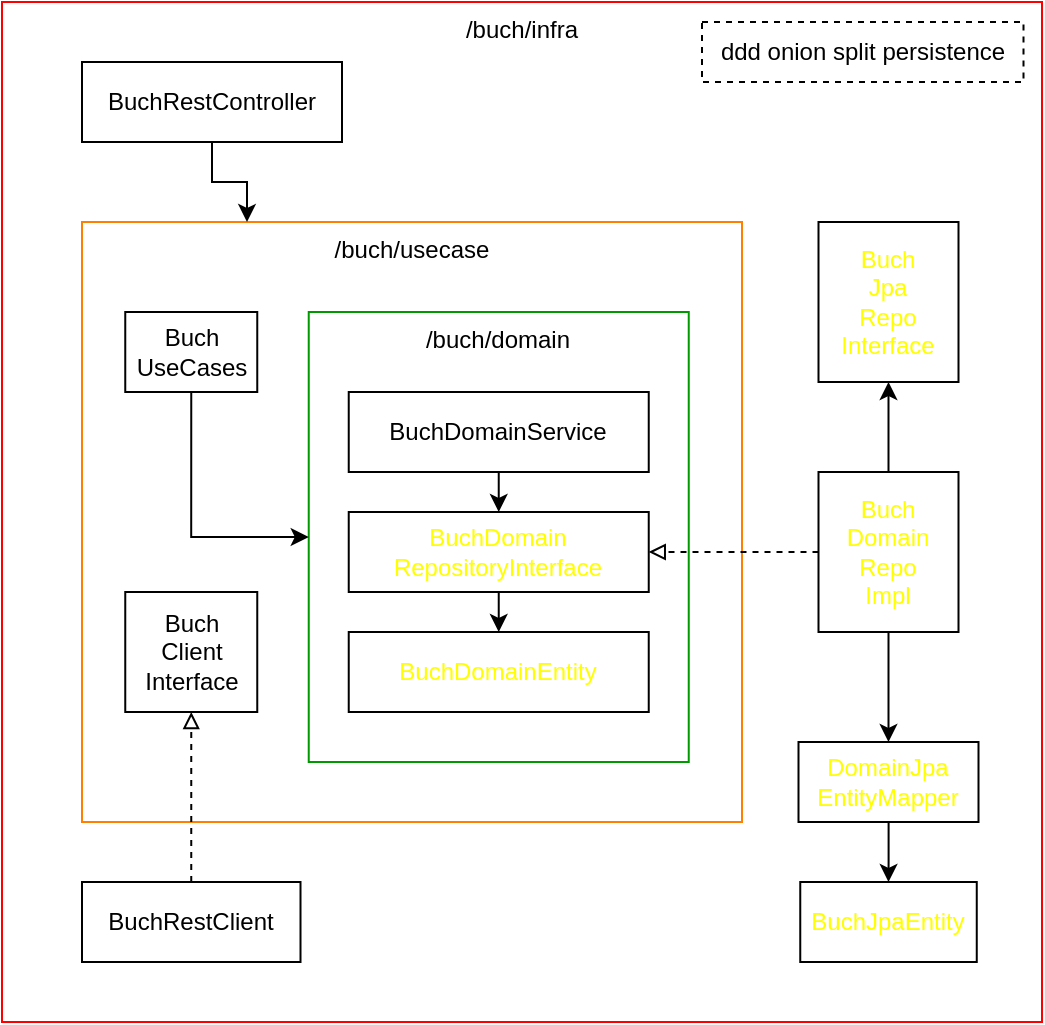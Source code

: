 <mxfile version="28.1.2">
  <diagram name="Seite-1" id="NrbdtOU8l5xmAe7ymhUr">
    <mxGraphModel dx="1044" dy="-596" grid="1" gridSize="10" guides="1" tooltips="1" connect="1" arrows="1" fold="1" page="1" pageScale="1" pageWidth="827" pageHeight="1169" math="0" shadow="0">
      <root>
        <mxCell id="0" />
        <mxCell id="1" parent="0" />
        <mxCell id="a6-sa-Pfjen3ggbp_8G2-95" value="/buch/infra" style="rounded=0;whiteSpace=wrap;html=1;labelPosition=center;verticalLabelPosition=middle;align=center;verticalAlign=top;strokeColor=#FF0000;fillColor=default;fillStyle=auto;gradientColor=none;glass=0;shadow=0;" parent="1" vertex="1">
          <mxGeometry x="180" y="1470" width="520" height="510" as="geometry" />
        </mxCell>
        <mxCell id="a6-sa-Pfjen3ggbp_8G2-96" value="/buch/usecase" style="rounded=0;whiteSpace=wrap;html=1;labelPosition=center;verticalLabelPosition=middle;align=center;verticalAlign=top;strokeColor=#FF8000;fillColor=none;fillStyle=hatch;" parent="1" vertex="1">
          <mxGeometry x="220" y="1580" width="330" height="300" as="geometry" />
        </mxCell>
        <mxCell id="a6-sa-Pfjen3ggbp_8G2-97" value="/buch/domain" style="rounded=0;whiteSpace=wrap;html=1;labelPosition=center;verticalLabelPosition=middle;align=center;verticalAlign=top;strokeColor=#009900;fillColor=none;fillStyle=hatch;" parent="1" vertex="1">
          <mxGeometry x="333.37" y="1625" width="190" height="225" as="geometry" />
        </mxCell>
        <mxCell id="GYifdRyiMEX0iVYJ0IQw-9" style="edgeStyle=orthogonalEdgeStyle;rounded=0;orthogonalLoop=1;jettySize=auto;html=1;exitX=0.5;exitY=1;exitDx=0;exitDy=0;entryX=0.25;entryY=0;entryDx=0;entryDy=0;" edge="1" parent="1" source="a6-sa-Pfjen3ggbp_8G2-100" target="a6-sa-Pfjen3ggbp_8G2-96">
          <mxGeometry relative="1" as="geometry" />
        </mxCell>
        <mxCell id="a6-sa-Pfjen3ggbp_8G2-100" value="BuchRestController" style="rounded=0;whiteSpace=wrap;html=1;labelPosition=center;verticalLabelPosition=middle;align=center;verticalAlign=middle;" parent="1" vertex="1">
          <mxGeometry x="220" y="1500" width="130" height="40" as="geometry" />
        </mxCell>
        <mxCell id="a6-sa-Pfjen3ggbp_8G2-101" style="edgeStyle=orthogonalEdgeStyle;rounded=0;orthogonalLoop=1;jettySize=auto;html=1;exitX=0.5;exitY=1;exitDx=0;exitDy=0;entryX=0.5;entryY=0;entryDx=0;entryDy=0;" parent="1" source="a6-sa-Pfjen3ggbp_8G2-102" target="a6-sa-Pfjen3ggbp_8G2-104" edge="1">
          <mxGeometry relative="1" as="geometry" />
        </mxCell>
        <mxCell id="a6-sa-Pfjen3ggbp_8G2-102" value="BuchDomainService" style="rounded=0;whiteSpace=wrap;html=1;labelPosition=center;verticalLabelPosition=middle;align=center;verticalAlign=middle;fontStyle=0" parent="1" vertex="1">
          <mxGeometry x="353.37" y="1665" width="150" height="40" as="geometry" />
        </mxCell>
        <mxCell id="a6-sa-Pfjen3ggbp_8G2-103" style="edgeStyle=orthogonalEdgeStyle;rounded=0;orthogonalLoop=1;jettySize=auto;html=1;exitX=0.5;exitY=1;exitDx=0;exitDy=0;entryX=0.5;entryY=0;entryDx=0;entryDy=0;" parent="1" source="a6-sa-Pfjen3ggbp_8G2-104" target="a6-sa-Pfjen3ggbp_8G2-105" edge="1">
          <mxGeometry relative="1" as="geometry" />
        </mxCell>
        <mxCell id="a6-sa-Pfjen3ggbp_8G2-104" value="BuchDomain&lt;div&gt;Repository&lt;span style=&quot;background-color: transparent;&quot;&gt;Interface&lt;/span&gt;&lt;/div&gt;" style="rounded=0;whiteSpace=wrap;html=1;labelPosition=center;verticalLabelPosition=middle;align=center;verticalAlign=middle;fontStyle=0;fontColor=#FFFF00;" parent="1" vertex="1">
          <mxGeometry x="353.37" y="1725" width="150" height="40" as="geometry" />
        </mxCell>
        <mxCell id="a6-sa-Pfjen3ggbp_8G2-105" value="BuchDomainEntity" style="rounded=0;whiteSpace=wrap;html=1;labelPosition=center;verticalLabelPosition=middle;align=center;verticalAlign=middle;fontStyle=0;fontColor=#FFFF00;" parent="1" vertex="1">
          <mxGeometry x="353.37" y="1785" width="150" height="40" as="geometry" />
        </mxCell>
        <mxCell id="GYifdRyiMEX0iVYJ0IQw-4" style="edgeStyle=orthogonalEdgeStyle;rounded=0;orthogonalLoop=1;jettySize=auto;html=1;exitX=0.5;exitY=0;exitDx=0;exitDy=0;entryX=0.5;entryY=1;entryDx=0;entryDy=0;dashed=1;endArrow=block;endFill=0;" edge="1" parent="1" source="a6-sa-Pfjen3ggbp_8G2-106" target="a6-sa-Pfjen3ggbp_8G2-112">
          <mxGeometry relative="1" as="geometry" />
        </mxCell>
        <mxCell id="a6-sa-Pfjen3ggbp_8G2-106" value="BuchRestClient" style="rounded=0;whiteSpace=wrap;html=1;labelPosition=center;verticalLabelPosition=middle;align=center;verticalAlign=middle;" parent="1" vertex="1">
          <mxGeometry x="220" y="1910" width="109.25" height="40" as="geometry" />
        </mxCell>
        <mxCell id="GYifdRyiMEX0iVYJ0IQw-12" style="edgeStyle=orthogonalEdgeStyle;rounded=0;orthogonalLoop=1;jettySize=auto;html=1;exitX=0.5;exitY=1;exitDx=0;exitDy=0;entryX=0;entryY=0.5;entryDx=0;entryDy=0;" edge="1" parent="1" source="a6-sa-Pfjen3ggbp_8G2-108" target="a6-sa-Pfjen3ggbp_8G2-97">
          <mxGeometry relative="1" as="geometry" />
        </mxCell>
        <mxCell id="a6-sa-Pfjen3ggbp_8G2-108" value="Buch&lt;div&gt;UseCases&lt;/div&gt;" style="rounded=0;whiteSpace=wrap;html=1;labelPosition=center;verticalLabelPosition=middle;align=center;verticalAlign=middle;fontStyle=0" parent="1" vertex="1">
          <mxGeometry x="241.63" y="1625" width="66" height="40" as="geometry" />
        </mxCell>
        <mxCell id="a6-sa-Pfjen3ggbp_8G2-112" value="Buch&lt;div&gt;Client&lt;div&gt;Interface&lt;/div&gt;&lt;/div&gt;" style="rounded=0;whiteSpace=wrap;html=1;labelPosition=center;verticalLabelPosition=middle;align=center;verticalAlign=middle;fontStyle=0" parent="1" vertex="1">
          <mxGeometry x="241.63" y="1765" width="66" height="60" as="geometry" />
        </mxCell>
        <mxCell id="a6-sa-Pfjen3ggbp_8G2-113" value="BuchJpaEntity" style="rounded=0;whiteSpace=wrap;html=1;labelPosition=center;verticalLabelPosition=middle;align=center;verticalAlign=middle;fontStyle=0;fontColor=#FFFF00;" parent="1" vertex="1">
          <mxGeometry x="579.13" y="1910" width="88.25" height="40" as="geometry" />
        </mxCell>
        <mxCell id="a6-sa-Pfjen3ggbp_8G2-114" value="Buch&lt;div&gt;Jpa&lt;div&gt;Repo&lt;/div&gt;&lt;div&gt;&lt;span style=&quot;background-color: transparent;&quot;&gt;Interface&lt;/span&gt;&lt;/div&gt;&lt;/div&gt;" style="rounded=0;whiteSpace=wrap;html=1;labelPosition=center;verticalLabelPosition=middle;align=center;verticalAlign=middle;fontStyle=0;fontColor=#FFFF00;" parent="1" vertex="1">
          <mxGeometry x="588.25" y="1580" width="70" height="80" as="geometry" />
        </mxCell>
        <mxCell id="GYifdRyiMEX0iVYJ0IQw-16" value="" style="edgeStyle=orthogonalEdgeStyle;rounded=0;orthogonalLoop=1;jettySize=auto;html=1;" edge="1" parent="1" source="a6-sa-Pfjen3ggbp_8G2-115" target="a6-sa-Pfjen3ggbp_8G2-113">
          <mxGeometry relative="1" as="geometry" />
        </mxCell>
        <mxCell id="a6-sa-Pfjen3ggbp_8G2-115" value="&lt;div&gt;DomainJpa&lt;/div&gt;EntityMapper" style="rounded=0;whiteSpace=wrap;html=1;labelPosition=center;verticalLabelPosition=middle;align=center;verticalAlign=middle;fontStyle=0;fontColor=#FFFF00;" parent="1" vertex="1">
          <mxGeometry x="578.25" y="1840" width="90" height="40" as="geometry" />
        </mxCell>
        <mxCell id="GYifdRyiMEX0iVYJ0IQw-3" style="edgeStyle=orthogonalEdgeStyle;rounded=0;orthogonalLoop=1;jettySize=auto;html=1;exitX=0;exitY=0.5;exitDx=0;exitDy=0;entryX=1;entryY=0.5;entryDx=0;entryDy=0;dashed=1;endArrow=block;endFill=0;" edge="1" parent="1" source="GYifdRyiMEX0iVYJ0IQw-1" target="a6-sa-Pfjen3ggbp_8G2-104">
          <mxGeometry relative="1" as="geometry" />
        </mxCell>
        <mxCell id="GYifdRyiMEX0iVYJ0IQw-5" value="" style="edgeStyle=orthogonalEdgeStyle;rounded=0;orthogonalLoop=1;jettySize=auto;html=1;" edge="1" parent="1" source="GYifdRyiMEX0iVYJ0IQw-1" target="a6-sa-Pfjen3ggbp_8G2-114">
          <mxGeometry relative="1" as="geometry" />
        </mxCell>
        <mxCell id="GYifdRyiMEX0iVYJ0IQw-6" value="" style="edgeStyle=orthogonalEdgeStyle;rounded=0;orthogonalLoop=1;jettySize=auto;html=1;" edge="1" parent="1" source="GYifdRyiMEX0iVYJ0IQw-1" target="a6-sa-Pfjen3ggbp_8G2-115">
          <mxGeometry relative="1" as="geometry" />
        </mxCell>
        <mxCell id="GYifdRyiMEX0iVYJ0IQw-1" value="Buch&lt;div&gt;Domain&lt;br&gt;&lt;div&gt;Repo&lt;/div&gt;&lt;div&gt;Impl&lt;/div&gt;&lt;/div&gt;" style="rounded=0;whiteSpace=wrap;html=1;labelPosition=center;verticalLabelPosition=middle;align=center;verticalAlign=middle;fontStyle=0;fontColor=#FFFF00;" vertex="1" parent="1">
          <mxGeometry x="588.25" y="1705" width="70" height="80" as="geometry" />
        </mxCell>
        <mxCell id="GYifdRyiMEX0iVYJ0IQw-15" value="ddd onion&amp;nbsp;&lt;span style=&quot;background-color: transparent; color: light-dark(rgb(0, 0, 0), rgb(255, 255, 255));&quot;&gt;split&amp;nbsp;&lt;/span&gt;&lt;span style=&quot;background-color: transparent; color: light-dark(rgb(0, 0, 0), rgb(255, 255, 255));&quot;&gt;persistence&lt;/span&gt;" style="text;html=1;align=center;verticalAlign=middle;whiteSpace=wrap;rounded=0;dashed=1;strokeColor=default;" vertex="1" parent="1">
          <mxGeometry x="530" y="1480" width="160.75" height="30" as="geometry" />
        </mxCell>
      </root>
    </mxGraphModel>
  </diagram>
</mxfile>
